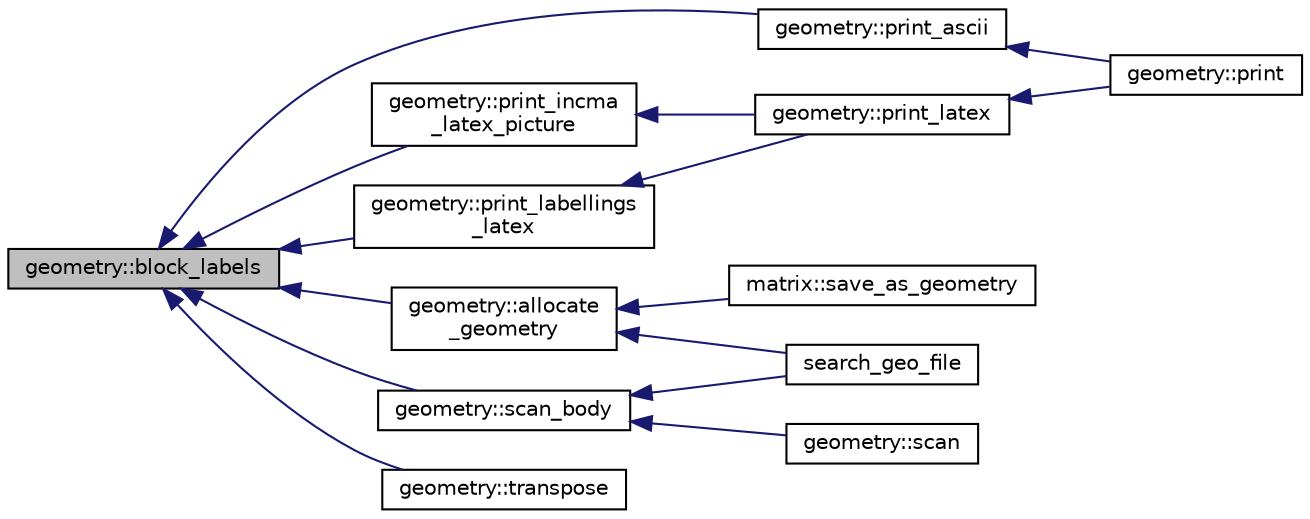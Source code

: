 digraph "geometry::block_labels"
{
  edge [fontname="Helvetica",fontsize="10",labelfontname="Helvetica",labelfontsize="10"];
  node [fontname="Helvetica",fontsize="10",shape=record];
  rankdir="LR";
  Node192 [label="geometry::block_labels",height=0.2,width=0.4,color="black", fillcolor="grey75", style="filled", fontcolor="black"];
  Node192 -> Node193 [dir="back",color="midnightblue",fontsize="10",style="solid",fontname="Helvetica"];
  Node193 [label="geometry::allocate\l_geometry",height=0.2,width=0.4,color="black", fillcolor="white", style="filled",URL="$da/d44/classgeometry.html#a243e84ff38207957ad5976020c19a033"];
  Node193 -> Node194 [dir="back",color="midnightblue",fontsize="10",style="solid",fontname="Helvetica"];
  Node194 [label="search_geo_file",height=0.2,width=0.4,color="black", fillcolor="white", style="filled",URL="$d6/d4a/geometry_8_c.html#a11af609febe3a9db20d8236af36928c5"];
  Node193 -> Node195 [dir="back",color="midnightblue",fontsize="10",style="solid",fontname="Helvetica"];
  Node195 [label="matrix::save_as_geometry",height=0.2,width=0.4,color="black", fillcolor="white", style="filled",URL="$d1/d8d/classmatrix.html#ae2ce1d7bc40998e94c67cc2336f47665"];
  Node192 -> Node196 [dir="back",color="midnightblue",fontsize="10",style="solid",fontname="Helvetica"];
  Node196 [label="geometry::print_labellings\l_latex",height=0.2,width=0.4,color="black", fillcolor="white", style="filled",URL="$da/d44/classgeometry.html#a1c734bead42349ddea1ad290dc06c428"];
  Node196 -> Node197 [dir="back",color="midnightblue",fontsize="10",style="solid",fontname="Helvetica"];
  Node197 [label="geometry::print_latex",height=0.2,width=0.4,color="black", fillcolor="white", style="filled",URL="$da/d44/classgeometry.html#a1d45497d61d4dc8f7325156158b7e661"];
  Node197 -> Node198 [dir="back",color="midnightblue",fontsize="10",style="solid",fontname="Helvetica"];
  Node198 [label="geometry::print",height=0.2,width=0.4,color="black", fillcolor="white", style="filled",URL="$da/d44/classgeometry.html#af92f963887d22dd3437f585df929208d"];
  Node192 -> Node199 [dir="back",color="midnightblue",fontsize="10",style="solid",fontname="Helvetica"];
  Node199 [label="geometry::print_incma\l_latex_picture",height=0.2,width=0.4,color="black", fillcolor="white", style="filled",URL="$da/d44/classgeometry.html#ae0d174439d57d9bc0b0dd7ffe210b148"];
  Node199 -> Node197 [dir="back",color="midnightblue",fontsize="10",style="solid",fontname="Helvetica"];
  Node192 -> Node200 [dir="back",color="midnightblue",fontsize="10",style="solid",fontname="Helvetica"];
  Node200 [label="geometry::print_ascii",height=0.2,width=0.4,color="black", fillcolor="white", style="filled",URL="$da/d44/classgeometry.html#a8f5356989decb76fddb4926714240c0d"];
  Node200 -> Node198 [dir="back",color="midnightblue",fontsize="10",style="solid",fontname="Helvetica"];
  Node192 -> Node201 [dir="back",color="midnightblue",fontsize="10",style="solid",fontname="Helvetica"];
  Node201 [label="geometry::scan_body",height=0.2,width=0.4,color="black", fillcolor="white", style="filled",URL="$da/d44/classgeometry.html#a71bc2e3a3f4ca02e8518ab5518a4e0df"];
  Node201 -> Node202 [dir="back",color="midnightblue",fontsize="10",style="solid",fontname="Helvetica"];
  Node202 [label="geometry::scan",height=0.2,width=0.4,color="black", fillcolor="white", style="filled",URL="$da/d44/classgeometry.html#ac6f757d1a8855800d3da3fa1e83e812d"];
  Node201 -> Node194 [dir="back",color="midnightblue",fontsize="10",style="solid",fontname="Helvetica"];
  Node192 -> Node203 [dir="back",color="midnightblue",fontsize="10",style="solid",fontname="Helvetica"];
  Node203 [label="geometry::transpose",height=0.2,width=0.4,color="black", fillcolor="white", style="filled",URL="$da/d44/classgeometry.html#ad7132289ee0bc683f8c00c6762bb5035"];
}
